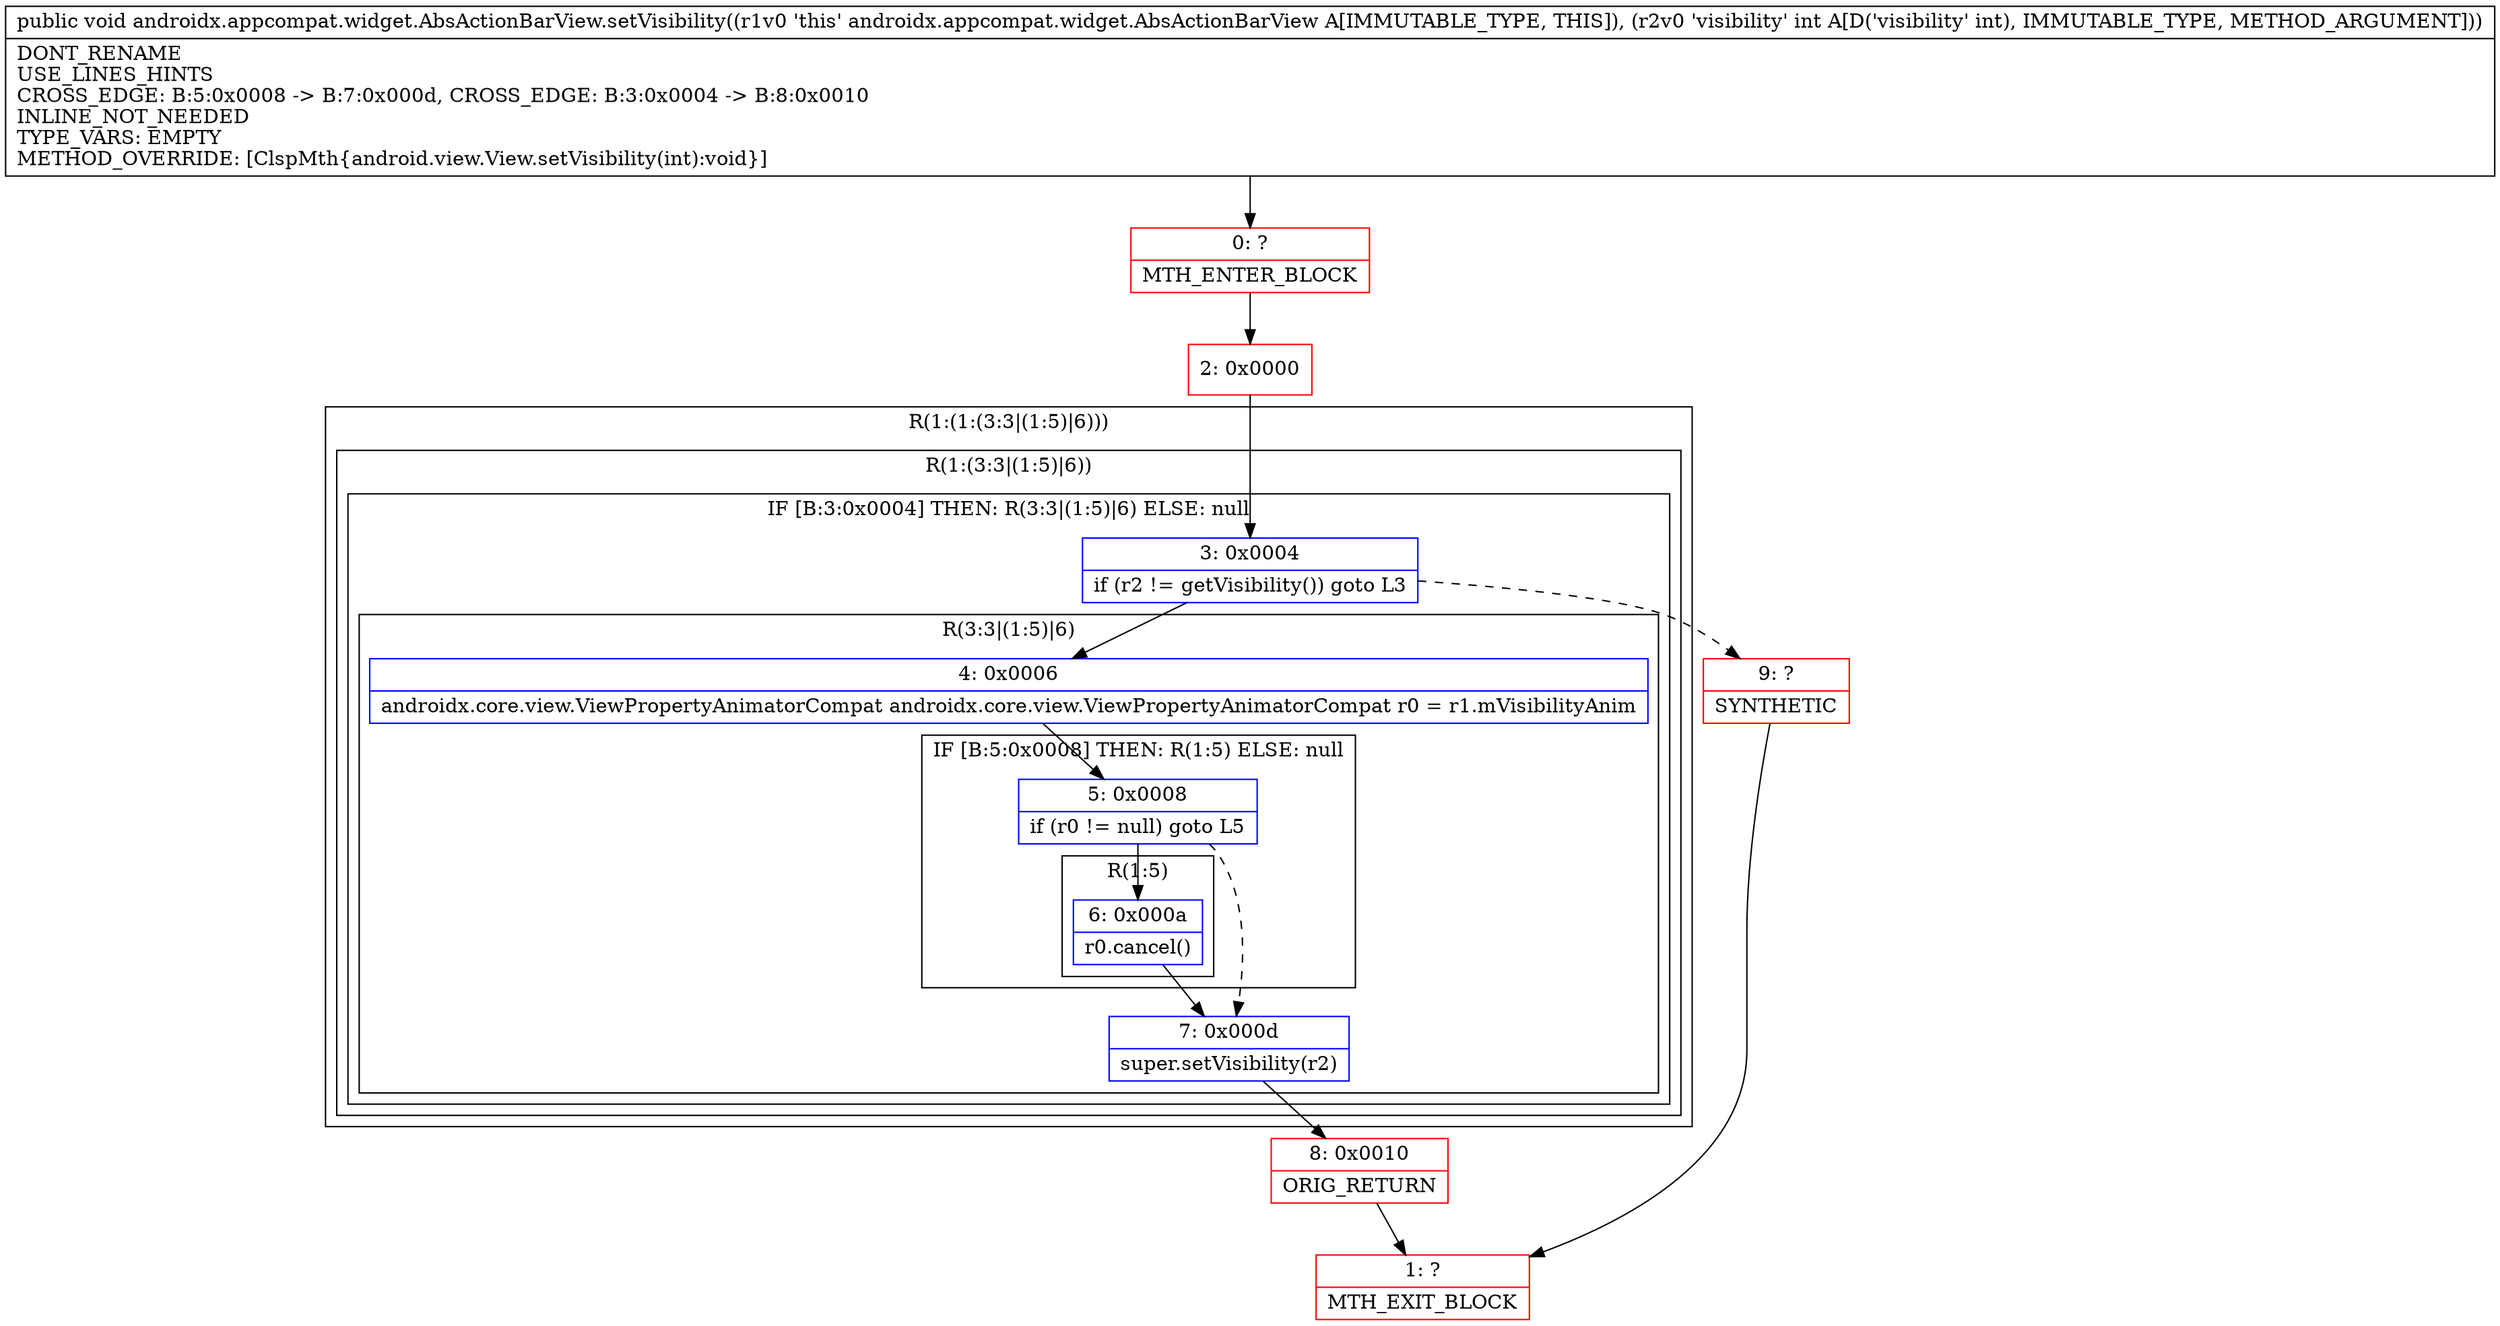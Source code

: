 digraph "CFG forandroidx.appcompat.widget.AbsActionBarView.setVisibility(I)V" {
subgraph cluster_Region_266294655 {
label = "R(1:(1:(3:3|(1:5)|6)))";
node [shape=record,color=blue];
subgraph cluster_Region_1057628250 {
label = "R(1:(3:3|(1:5)|6))";
node [shape=record,color=blue];
subgraph cluster_IfRegion_2045332171 {
label = "IF [B:3:0x0004] THEN: R(3:3|(1:5)|6) ELSE: null";
node [shape=record,color=blue];
Node_3 [shape=record,label="{3\:\ 0x0004|if (r2 != getVisibility()) goto L3\l}"];
subgraph cluster_Region_104203806 {
label = "R(3:3|(1:5)|6)";
node [shape=record,color=blue];
Node_4 [shape=record,label="{4\:\ 0x0006|androidx.core.view.ViewPropertyAnimatorCompat androidx.core.view.ViewPropertyAnimatorCompat r0 = r1.mVisibilityAnim\l}"];
subgraph cluster_IfRegion_401355456 {
label = "IF [B:5:0x0008] THEN: R(1:5) ELSE: null";
node [shape=record,color=blue];
Node_5 [shape=record,label="{5\:\ 0x0008|if (r0 != null) goto L5\l}"];
subgraph cluster_Region_1453174206 {
label = "R(1:5)";
node [shape=record,color=blue];
Node_6 [shape=record,label="{6\:\ 0x000a|r0.cancel()\l}"];
}
}
Node_7 [shape=record,label="{7\:\ 0x000d|super.setVisibility(r2)\l}"];
}
}
}
}
Node_0 [shape=record,color=red,label="{0\:\ ?|MTH_ENTER_BLOCK\l}"];
Node_2 [shape=record,color=red,label="{2\:\ 0x0000}"];
Node_8 [shape=record,color=red,label="{8\:\ 0x0010|ORIG_RETURN\l}"];
Node_1 [shape=record,color=red,label="{1\:\ ?|MTH_EXIT_BLOCK\l}"];
Node_9 [shape=record,color=red,label="{9\:\ ?|SYNTHETIC\l}"];
MethodNode[shape=record,label="{public void androidx.appcompat.widget.AbsActionBarView.setVisibility((r1v0 'this' androidx.appcompat.widget.AbsActionBarView A[IMMUTABLE_TYPE, THIS]), (r2v0 'visibility' int A[D('visibility' int), IMMUTABLE_TYPE, METHOD_ARGUMENT]))  | DONT_RENAME\lUSE_LINES_HINTS\lCROSS_EDGE: B:5:0x0008 \-\> B:7:0x000d, CROSS_EDGE: B:3:0x0004 \-\> B:8:0x0010\lINLINE_NOT_NEEDED\lTYPE_VARS: EMPTY\lMETHOD_OVERRIDE: [ClspMth\{android.view.View.setVisibility(int):void\}]\l}"];
MethodNode -> Node_0;Node_3 -> Node_4;
Node_3 -> Node_9[style=dashed];
Node_4 -> Node_5;
Node_5 -> Node_6;
Node_5 -> Node_7[style=dashed];
Node_6 -> Node_7;
Node_7 -> Node_8;
Node_0 -> Node_2;
Node_2 -> Node_3;
Node_8 -> Node_1;
Node_9 -> Node_1;
}

